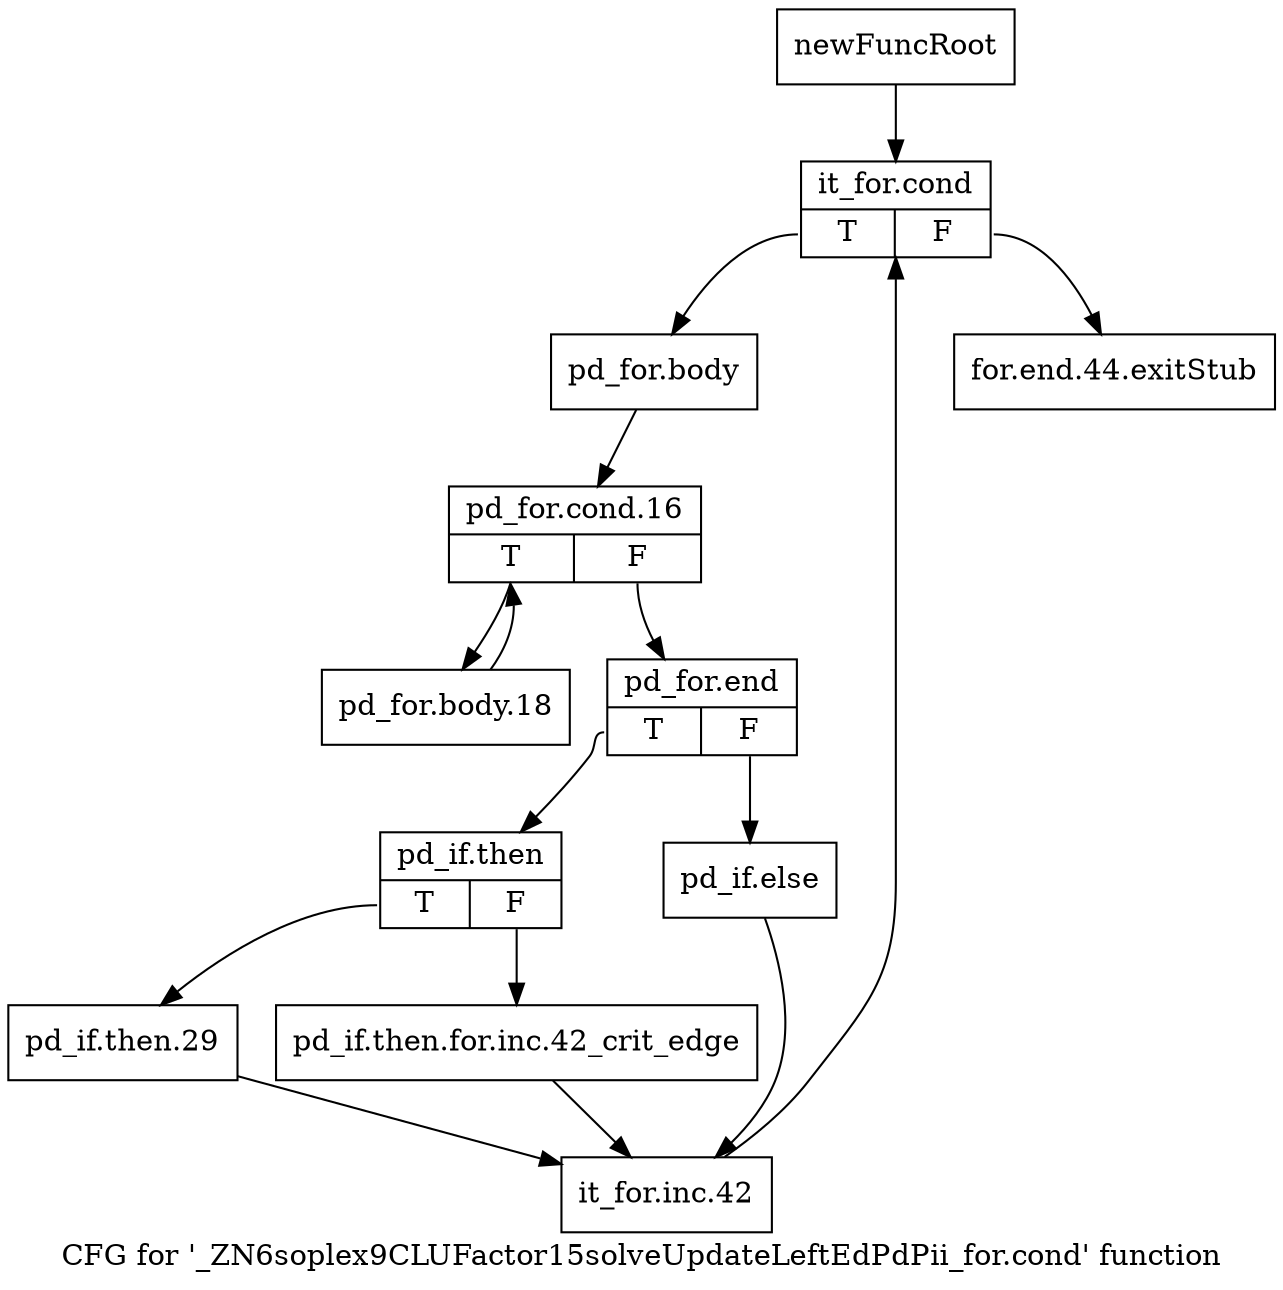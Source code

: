 digraph "CFG for '_ZN6soplex9CLUFactor15solveUpdateLeftEdPdPii_for.cond' function" {
	label="CFG for '_ZN6soplex9CLUFactor15solveUpdateLeftEdPdPii_for.cond' function";

	Node0x3021320 [shape=record,label="{newFuncRoot}"];
	Node0x3021320 -> Node0x30213c0;
	Node0x3021370 [shape=record,label="{for.end.44.exitStub}"];
	Node0x30213c0 [shape=record,label="{it_for.cond|{<s0>T|<s1>F}}"];
	Node0x30213c0:s0 -> Node0x3021410;
	Node0x30213c0:s1 -> Node0x3021370;
	Node0x3021410 [shape=record,label="{pd_for.body}"];
	Node0x3021410 -> Node0x3021460;
	Node0x3021460 [shape=record,label="{pd_for.cond.16|{<s0>T|<s1>F}}"];
	Node0x3021460:s0 -> Node0x3021690;
	Node0x3021460:s1 -> Node0x30214b0;
	Node0x30214b0 [shape=record,label="{pd_for.end|{<s0>T|<s1>F}}"];
	Node0x30214b0:s0 -> Node0x3021550;
	Node0x30214b0:s1 -> Node0x3021500;
	Node0x3021500 [shape=record,label="{pd_if.else}"];
	Node0x3021500 -> Node0x3021640;
	Node0x3021550 [shape=record,label="{pd_if.then|{<s0>T|<s1>F}}"];
	Node0x3021550:s0 -> Node0x30215f0;
	Node0x3021550:s1 -> Node0x30215a0;
	Node0x30215a0 [shape=record,label="{pd_if.then.for.inc.42_crit_edge}"];
	Node0x30215a0 -> Node0x3021640;
	Node0x30215f0 [shape=record,label="{pd_if.then.29}"];
	Node0x30215f0 -> Node0x3021640;
	Node0x3021640 [shape=record,label="{it_for.inc.42}"];
	Node0x3021640 -> Node0x30213c0;
	Node0x3021690 [shape=record,label="{pd_for.body.18}"];
	Node0x3021690 -> Node0x3021460;
}
